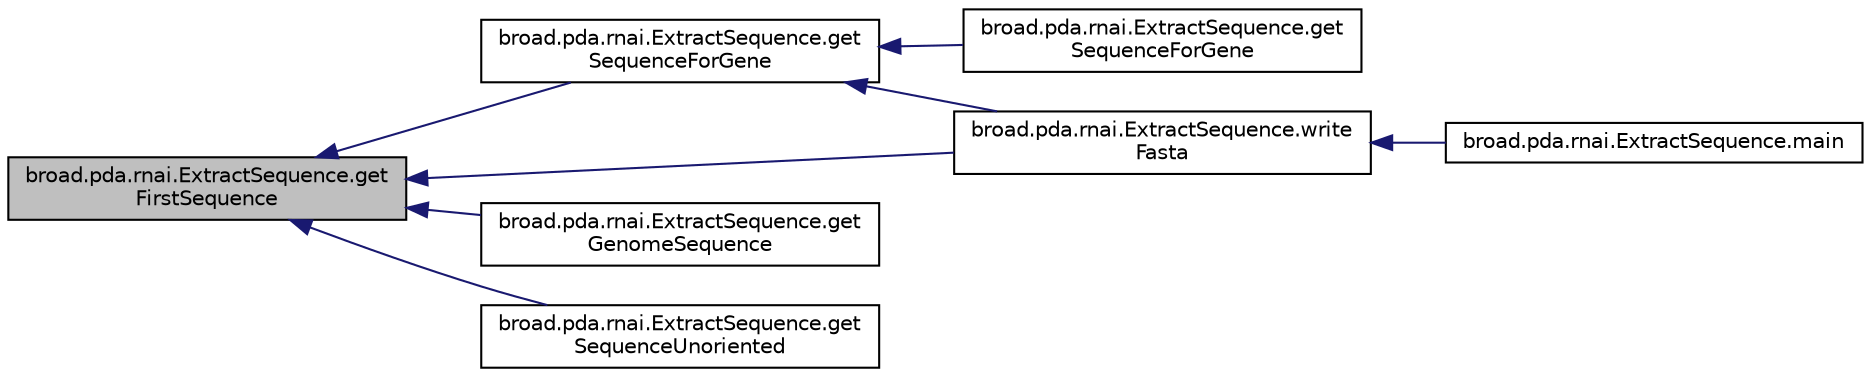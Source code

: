 digraph "broad.pda.rnai.ExtractSequence.getFirstSequence"
{
  edge [fontname="Helvetica",fontsize="10",labelfontname="Helvetica",labelfontsize="10"];
  node [fontname="Helvetica",fontsize="10",shape=record];
  rankdir="LR";
  Node1 [label="broad.pda.rnai.ExtractSequence.get\lFirstSequence",height=0.2,width=0.4,color="black", fillcolor="grey75", style="filled" fontcolor="black"];
  Node1 -> Node2 [dir="back",color="midnightblue",fontsize="10",style="solid"];
  Node2 [label="broad.pda.rnai.ExtractSequence.get\lSequenceForGene",height=0.2,width=0.4,color="black", fillcolor="white", style="filled",URL="$classbroad_1_1pda_1_1rnai_1_1_extract_sequence.html#a59fc486013a478291335961ccf47b5dd"];
  Node2 -> Node3 [dir="back",color="midnightblue",fontsize="10",style="solid"];
  Node3 [label="broad.pda.rnai.ExtractSequence.get\lSequenceForGene",height=0.2,width=0.4,color="black", fillcolor="white", style="filled",URL="$classbroad_1_1pda_1_1rnai_1_1_extract_sequence.html#ac0527b9f32e6da913fd16225d6d27a5a"];
  Node2 -> Node4 [dir="back",color="midnightblue",fontsize="10",style="solid"];
  Node4 [label="broad.pda.rnai.ExtractSequence.write\lFasta",height=0.2,width=0.4,color="black", fillcolor="white", style="filled",URL="$classbroad_1_1pda_1_1rnai_1_1_extract_sequence.html#acd8fb7b2a36ea851fed12a8b7b1bf1b6"];
  Node4 -> Node5 [dir="back",color="midnightblue",fontsize="10",style="solid"];
  Node5 [label="broad.pda.rnai.ExtractSequence.main",height=0.2,width=0.4,color="black", fillcolor="white", style="filled",URL="$classbroad_1_1pda_1_1rnai_1_1_extract_sequence.html#a64eae6b9137fc522b16e2710dde38db4"];
  Node1 -> Node6 [dir="back",color="midnightblue",fontsize="10",style="solid"];
  Node6 [label="broad.pda.rnai.ExtractSequence.get\lGenomeSequence",height=0.2,width=0.4,color="black", fillcolor="white", style="filled",URL="$classbroad_1_1pda_1_1rnai_1_1_extract_sequence.html#aaf80072fdbceac344f758b410f9001b2"];
  Node1 -> Node7 [dir="back",color="midnightblue",fontsize="10",style="solid"];
  Node7 [label="broad.pda.rnai.ExtractSequence.get\lSequenceUnoriented",height=0.2,width=0.4,color="black", fillcolor="white", style="filled",URL="$classbroad_1_1pda_1_1rnai_1_1_extract_sequence.html#a3dd5cc663c39b380686655f256035fa3"];
  Node1 -> Node4 [dir="back",color="midnightblue",fontsize="10",style="solid"];
}
